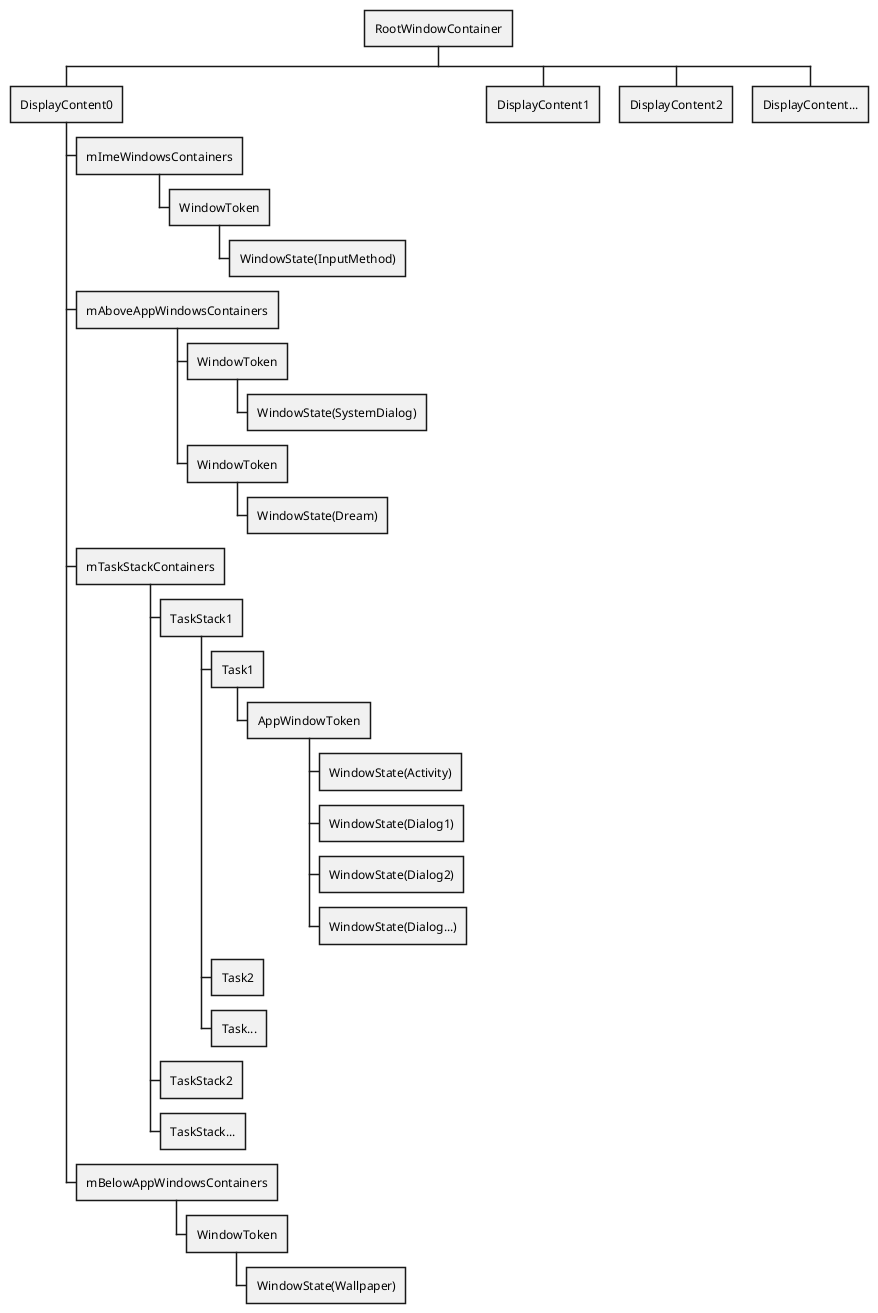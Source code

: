 @startwbs
'https://plantuml.com/wbs-diagram

* RootWindowContainer
** DisplayContent0
*** mImeWindowsContainers
**** WindowToken
***** WindowState(InputMethod)
*** mAboveAppWindowsContainers
**** WindowToken
***** WindowState(SystemDialog)
**** WindowToken
***** WindowState(Dream)
*** mTaskStackContainers
**** TaskStack1
***** Task1
****** AppWindowToken
******* WindowState(Activity)
******* WindowState(Dialog1)
******* WindowState(Dialog2)
******* WindowState(Dialog...)
***** Task2
***** Task...
**** TaskStack2
**** TaskStack...
*** mBelowAppWindowsContainers
**** WindowToken
***** WindowState(Wallpaper)
** DisplayContent1
** DisplayContent2
** DisplayContent...


@endwbs